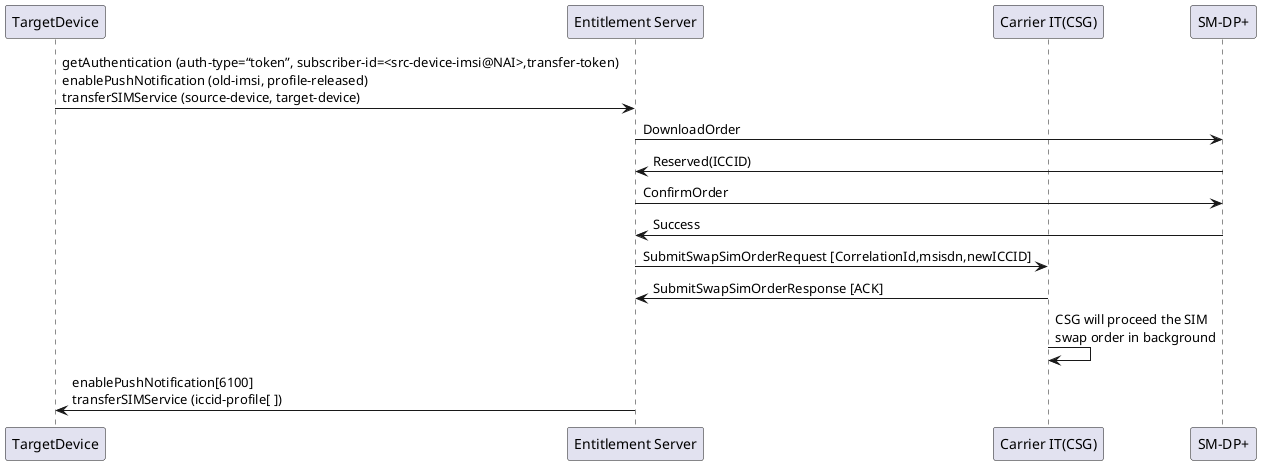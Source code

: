 @startuml Magnolia-Digi

participant TargetDevice
participant "Entitlement Server" as ES
participant "Carrier IT(CSG)" as CSG
participant "SM-DP+" as SMDP  

TargetDevice -> ES: getAuthentication (auth-type=“token”, subscriber-id=<src-device-imsi@NAI>,transfer-token)\nenablePushNotification (old-imsi, profile-released)\ntransferSIMService (source-device, target-device)
ES -> SMDP: DownloadOrder
SMDP -> ES: Reserved(ICCID)
ES -> SMDP: ConfirmOrder
SMDP -> ES: Success
ES -> CSG: SubmitSwapSimOrderRequest [CorrelationId,msisdn,newICCID]
CSG -> ES: SubmitSwapSimOrderResponse [ACK]
CSG->CSG: CSG will proceed the SIM \nswap order in background
ES -> TargetDevice: enablePushNotification[6100]\ntransferSIMService (iccid-profile[ ])

@enduml 